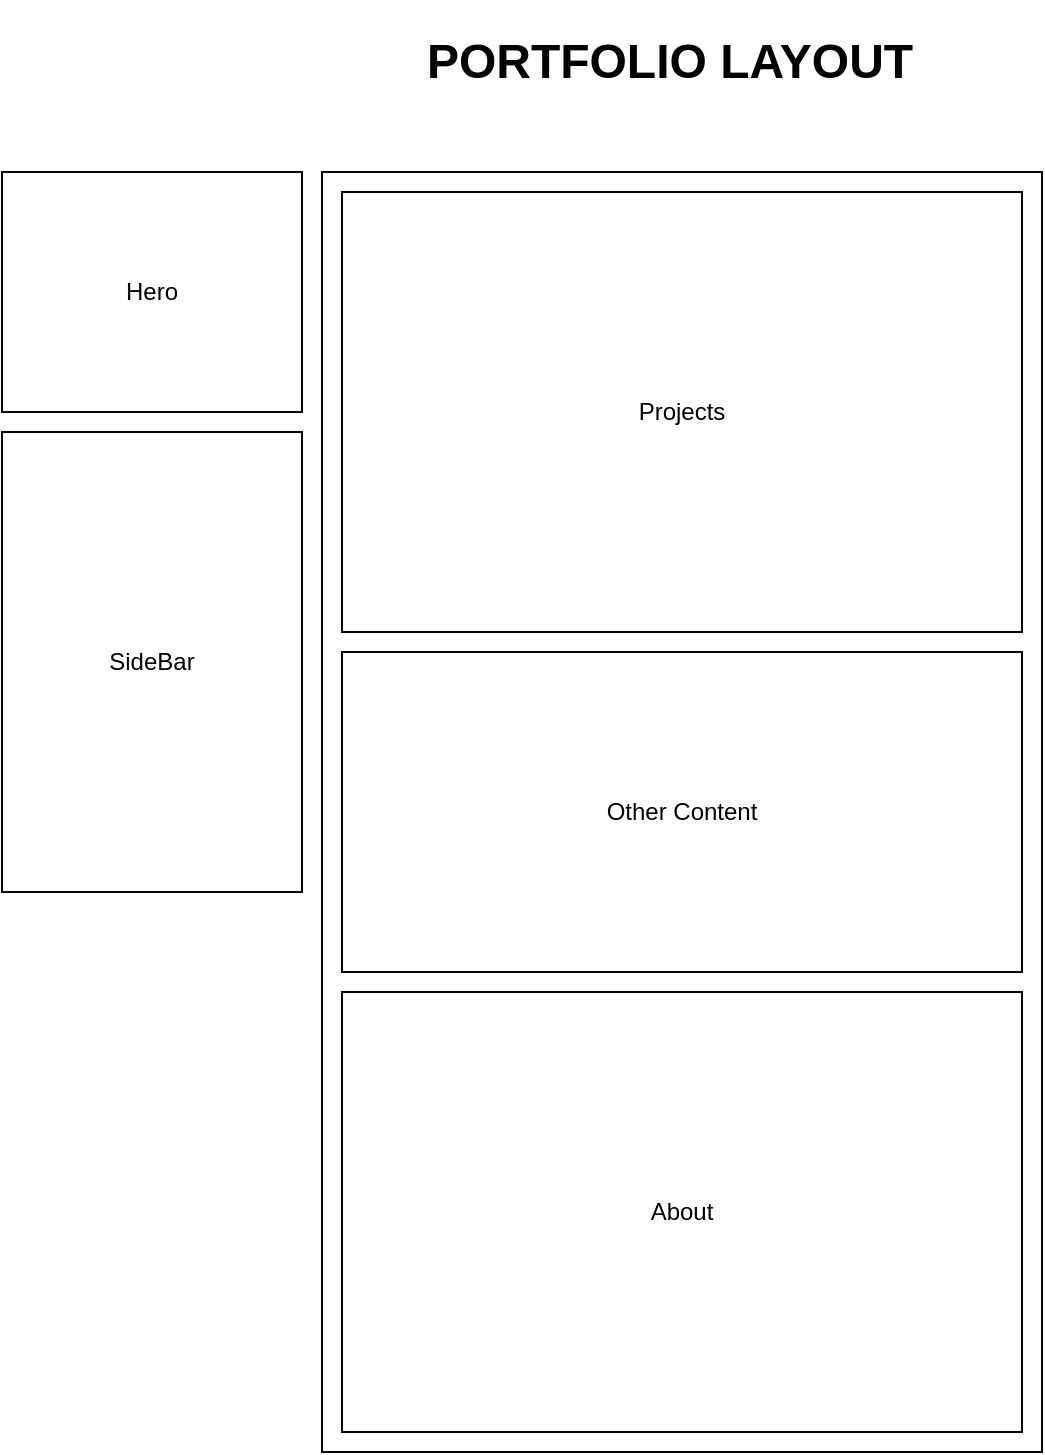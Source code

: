 <mxfile version="22.1.18" type="device">
  <diagram name="Page-1" id="M_JASfBlVER7NzfHMwRe">
    <mxGraphModel dx="1314" dy="924" grid="1" gridSize="10" guides="1" tooltips="1" connect="1" arrows="1" fold="1" page="1" pageScale="1" pageWidth="827" pageHeight="1169" math="0" shadow="0">
      <root>
        <mxCell id="0" />
        <mxCell id="1" parent="0" />
        <mxCell id="FbxuuJR0dOxUdGeZTEDs-1" value="&lt;h1&gt;PORTFOLIO LAYOUT&lt;/h1&gt;" style="text;html=1;strokeColor=none;fillColor=none;align=center;verticalAlign=middle;whiteSpace=wrap;rounded=0;" parent="1" vertex="1">
          <mxGeometry x="291" y="50" width="246" height="30" as="geometry" />
        </mxCell>
        <mxCell id="oYRlRKUUcjkTI3zi0SIw-2" value="" style="rounded=0;whiteSpace=wrap;html=1;" vertex="1" parent="1">
          <mxGeometry x="240" y="120" width="360" height="640" as="geometry" />
        </mxCell>
        <mxCell id="oYRlRKUUcjkTI3zi0SIw-3" value="Hero" style="rounded=0;whiteSpace=wrap;html=1;" vertex="1" parent="1">
          <mxGeometry x="80" y="120" width="150" height="120" as="geometry" />
        </mxCell>
        <mxCell id="oYRlRKUUcjkTI3zi0SIw-4" value="SideBar" style="rounded=0;whiteSpace=wrap;html=1;" vertex="1" parent="1">
          <mxGeometry x="80" y="250" width="150" height="230" as="geometry" />
        </mxCell>
        <mxCell id="oYRlRKUUcjkTI3zi0SIw-5" value="Projects" style="rounded=0;whiteSpace=wrap;html=1;" vertex="1" parent="1">
          <mxGeometry x="250" y="130" width="340" height="220" as="geometry" />
        </mxCell>
        <mxCell id="oYRlRKUUcjkTI3zi0SIw-6" value="Other Content" style="rounded=0;whiteSpace=wrap;html=1;" vertex="1" parent="1">
          <mxGeometry x="250" y="360" width="340" height="160" as="geometry" />
        </mxCell>
        <mxCell id="oYRlRKUUcjkTI3zi0SIw-7" value="About" style="rounded=0;whiteSpace=wrap;html=1;" vertex="1" parent="1">
          <mxGeometry x="250" y="530" width="340" height="220" as="geometry" />
        </mxCell>
      </root>
    </mxGraphModel>
  </diagram>
</mxfile>
